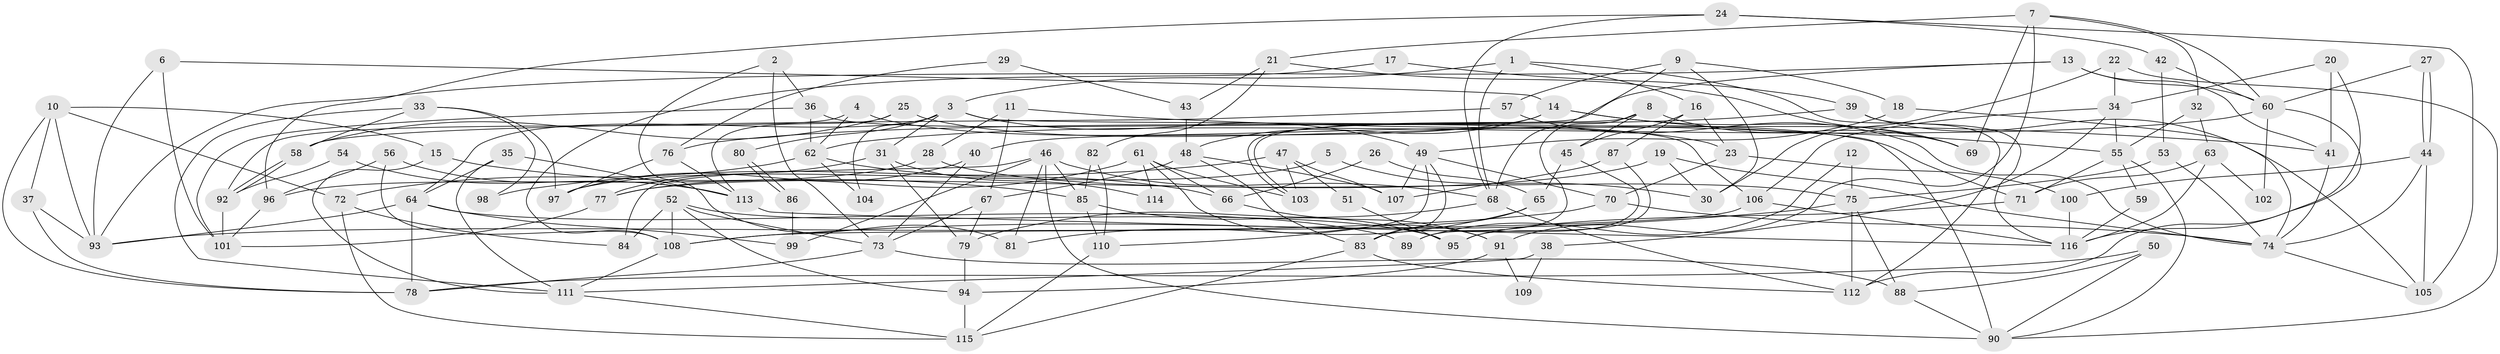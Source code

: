 // Generated by graph-tools (version 1.1) at 2025/50/03/09/25 03:50:02]
// undirected, 116 vertices, 232 edges
graph export_dot {
graph [start="1"]
  node [color=gray90,style=filled];
  1;
  2;
  3;
  4;
  5;
  6;
  7;
  8;
  9;
  10;
  11;
  12;
  13;
  14;
  15;
  16;
  17;
  18;
  19;
  20;
  21;
  22;
  23;
  24;
  25;
  26;
  27;
  28;
  29;
  30;
  31;
  32;
  33;
  34;
  35;
  36;
  37;
  38;
  39;
  40;
  41;
  42;
  43;
  44;
  45;
  46;
  47;
  48;
  49;
  50;
  51;
  52;
  53;
  54;
  55;
  56;
  57;
  58;
  59;
  60;
  61;
  62;
  63;
  64;
  65;
  66;
  67;
  68;
  69;
  70;
  71;
  72;
  73;
  74;
  75;
  76;
  77;
  78;
  79;
  80;
  81;
  82;
  83;
  84;
  85;
  86;
  87;
  88;
  89;
  90;
  91;
  92;
  93;
  94;
  95;
  96;
  97;
  98;
  99;
  100;
  101;
  102;
  103;
  104;
  105;
  106;
  107;
  108;
  109;
  110;
  111;
  112;
  113;
  114;
  115;
  116;
  1 -- 3;
  1 -- 68;
  1 -- 16;
  1 -- 112;
  2 -- 36;
  2 -- 73;
  2 -- 81;
  3 -- 31;
  3 -- 64;
  3 -- 49;
  3 -- 80;
  3 -- 90;
  3 -- 104;
  4 -- 62;
  4 -- 23;
  4 -- 92;
  5 -- 97;
  5 -- 30;
  6 -- 14;
  6 -- 93;
  6 -- 101;
  7 -- 69;
  7 -- 91;
  7 -- 21;
  7 -- 32;
  7 -- 60;
  8 -- 103;
  8 -- 83;
  8 -- 45;
  8 -- 69;
  9 -- 18;
  9 -- 68;
  9 -- 30;
  9 -- 57;
  10 -- 72;
  10 -- 37;
  10 -- 15;
  10 -- 78;
  10 -- 93;
  11 -- 41;
  11 -- 28;
  11 -- 67;
  12 -- 75;
  12 -- 89;
  13 -- 60;
  13 -- 93;
  13 -- 41;
  13 -- 103;
  14 -- 48;
  14 -- 55;
  14 -- 40;
  14 -- 69;
  15 -- 85;
  15 -- 111;
  16 -- 45;
  16 -- 23;
  16 -- 87;
  17 -- 108;
  17 -- 39;
  18 -- 49;
  18 -- 74;
  19 -- 74;
  19 -- 30;
  19 -- 77;
  20 -- 34;
  20 -- 116;
  20 -- 41;
  21 -- 69;
  21 -- 43;
  21 -- 82;
  22 -- 34;
  22 -- 90;
  22 -- 30;
  23 -- 100;
  23 -- 70;
  24 -- 42;
  24 -- 105;
  24 -- 68;
  24 -- 96;
  25 -- 71;
  25 -- 58;
  25 -- 113;
  26 -- 65;
  26 -- 66;
  27 -- 60;
  27 -- 44;
  27 -- 44;
  28 -- 96;
  28 -- 75;
  29 -- 43;
  29 -- 76;
  31 -- 79;
  31 -- 77;
  31 -- 114;
  32 -- 63;
  32 -- 55;
  33 -- 111;
  33 -- 58;
  33 -- 97;
  33 -- 98;
  34 -- 106;
  34 -- 55;
  34 -- 38;
  35 -- 111;
  35 -- 113;
  35 -- 64;
  36 -- 62;
  36 -- 101;
  36 -- 106;
  37 -- 78;
  37 -- 93;
  38 -- 111;
  38 -- 109;
  39 -- 105;
  39 -- 76;
  39 -- 116;
  40 -- 73;
  40 -- 97;
  41 -- 74;
  42 -- 60;
  42 -- 53;
  43 -- 48;
  44 -- 74;
  44 -- 100;
  44 -- 105;
  45 -- 65;
  45 -- 89;
  46 -- 85;
  46 -- 68;
  46 -- 81;
  46 -- 84;
  46 -- 90;
  46 -- 99;
  47 -- 107;
  47 -- 103;
  47 -- 51;
  47 -- 98;
  48 -- 83;
  48 -- 67;
  48 -- 107;
  49 -- 70;
  49 -- 83;
  49 -- 107;
  49 -- 110;
  50 -- 88;
  50 -- 90;
  50 -- 78;
  51 -- 95;
  52 -- 95;
  52 -- 94;
  52 -- 73;
  52 -- 84;
  52 -- 108;
  53 -- 74;
  53 -- 75;
  54 -- 113;
  54 -- 92;
  55 -- 90;
  55 -- 59;
  55 -- 71;
  56 -- 113;
  56 -- 96;
  56 -- 108;
  57 -- 74;
  57 -- 58;
  58 -- 92;
  58 -- 92;
  59 -- 116;
  60 -- 112;
  60 -- 62;
  60 -- 102;
  61 -- 66;
  61 -- 77;
  61 -- 91;
  61 -- 103;
  61 -- 114;
  62 -- 72;
  62 -- 66;
  62 -- 104;
  63 -- 116;
  63 -- 71;
  63 -- 102;
  64 -- 78;
  64 -- 89;
  64 -- 93;
  64 -- 99;
  65 -- 83;
  65 -- 81;
  66 -- 91;
  67 -- 73;
  67 -- 79;
  68 -- 112;
  68 -- 79;
  70 -- 93;
  70 -- 74;
  71 -- 95;
  72 -- 115;
  72 -- 84;
  73 -- 78;
  73 -- 88;
  74 -- 105;
  75 -- 108;
  75 -- 88;
  75 -- 112;
  76 -- 97;
  76 -- 113;
  77 -- 101;
  79 -- 94;
  80 -- 86;
  80 -- 86;
  82 -- 110;
  82 -- 85;
  83 -- 112;
  83 -- 115;
  85 -- 110;
  85 -- 95;
  86 -- 99;
  87 -- 107;
  87 -- 95;
  88 -- 90;
  91 -- 94;
  91 -- 109;
  92 -- 101;
  94 -- 115;
  96 -- 101;
  100 -- 116;
  106 -- 108;
  106 -- 116;
  108 -- 111;
  110 -- 115;
  111 -- 115;
  113 -- 116;
}
